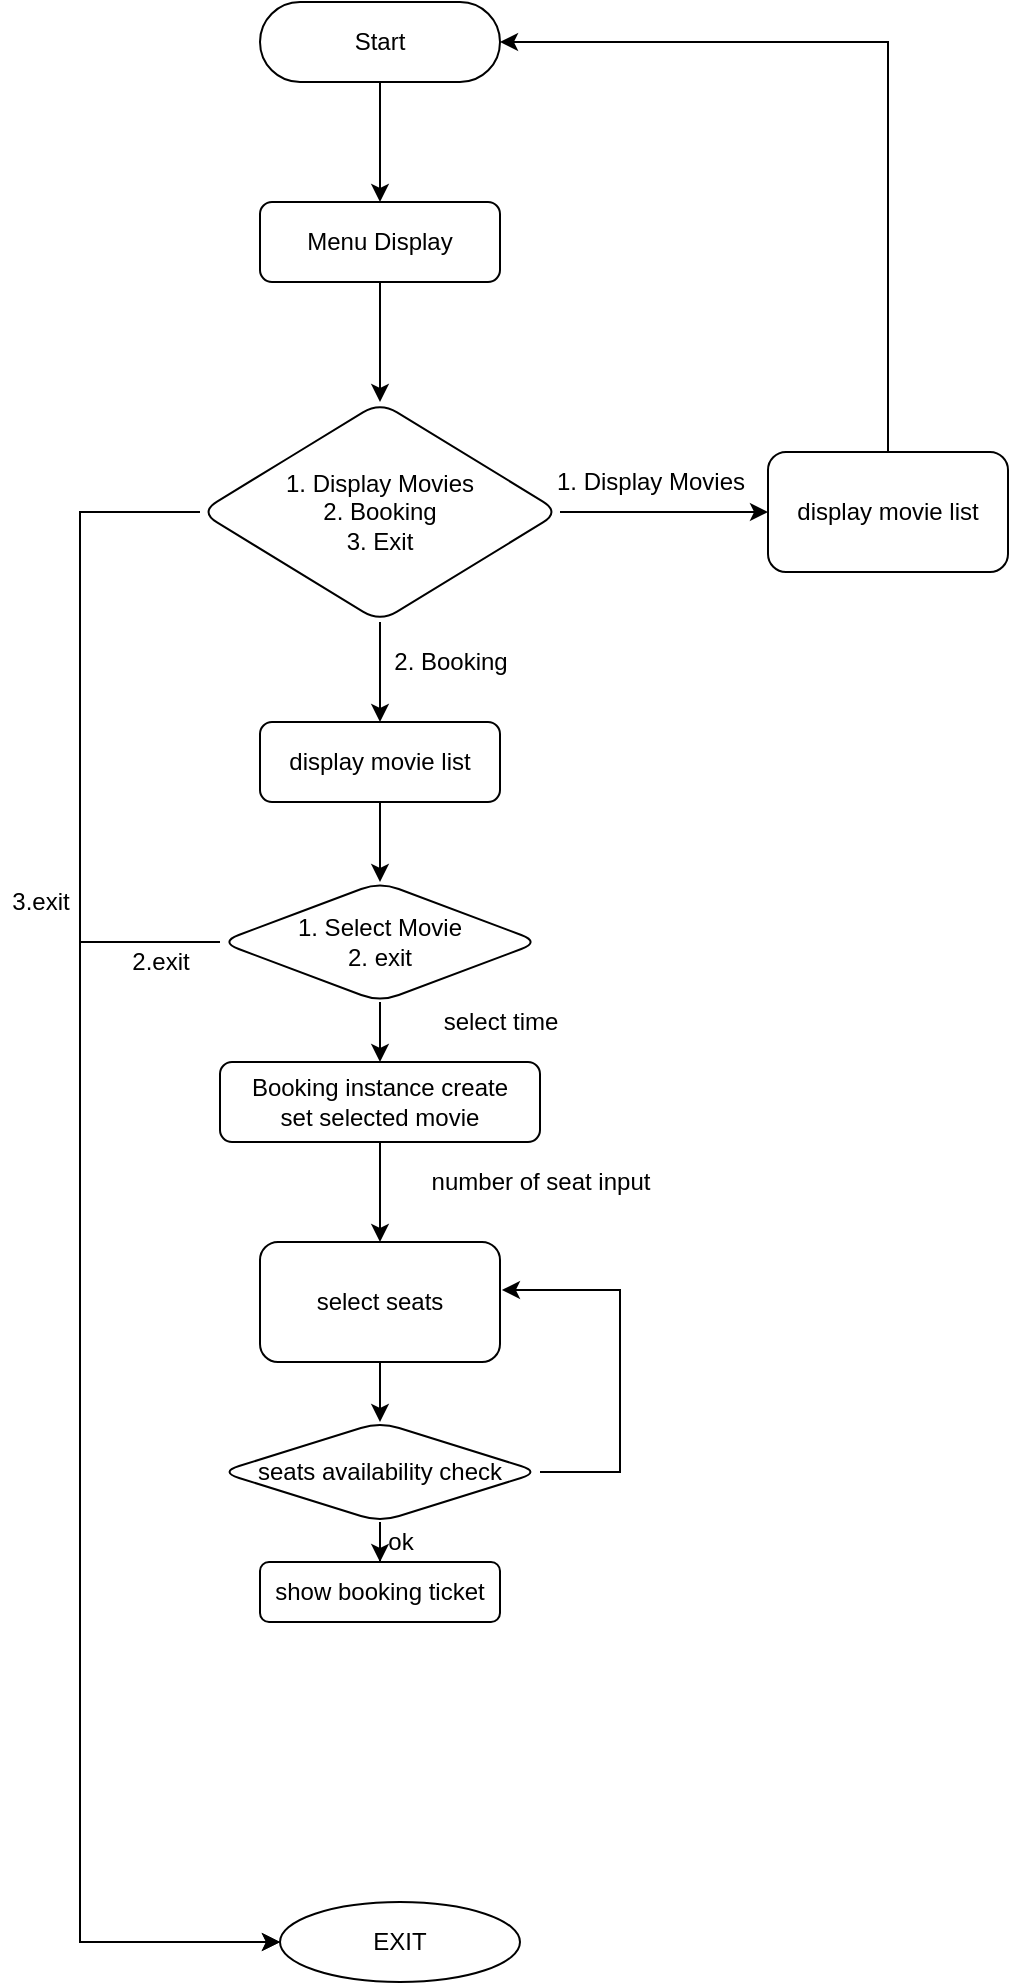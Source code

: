<mxfile version="14.5.3" type="device"><diagram id="C5RBs43oDa-KdzZeNtuy" name="Page-1"><mxGraphModel dx="534" dy="946" grid="1" gridSize="10" guides="1" tooltips="1" connect="1" arrows="1" fold="1" page="1" pageScale="1" pageWidth="827" pageHeight="1169" math="0" shadow="0"><root><mxCell id="WIyWlLk6GJQsqaUBKTNV-0"/><mxCell id="WIyWlLk6GJQsqaUBKTNV-1" parent="WIyWlLk6GJQsqaUBKTNV-0"/><mxCell id="U3DA3G5UchKtkNMIypQE-1" value="" style="edgeStyle=orthogonalEdgeStyle;rounded=0;orthogonalLoop=1;jettySize=auto;html=1;" edge="1" parent="WIyWlLk6GJQsqaUBKTNV-1" source="WIyWlLk6GJQsqaUBKTNV-3" target="U3DA3G5UchKtkNMIypQE-0"><mxGeometry relative="1" as="geometry"/></mxCell><mxCell id="WIyWlLk6GJQsqaUBKTNV-3" value="Start" style="rounded=1;whiteSpace=wrap;html=1;fontSize=12;glass=0;strokeWidth=1;shadow=0;arcSize=50;" parent="WIyWlLk6GJQsqaUBKTNV-1" vertex="1"><mxGeometry x="160" y="80" width="120" height="40" as="geometry"/></mxCell><mxCell id="U3DA3G5UchKtkNMIypQE-3" value="" style="edgeStyle=orthogonalEdgeStyle;rounded=0;orthogonalLoop=1;jettySize=auto;html=1;" edge="1" parent="WIyWlLk6GJQsqaUBKTNV-1" source="U3DA3G5UchKtkNMIypQE-0" target="U3DA3G5UchKtkNMIypQE-2"><mxGeometry relative="1" as="geometry"/></mxCell><mxCell id="U3DA3G5UchKtkNMIypQE-0" value="Menu Display" style="rounded=1;whiteSpace=wrap;html=1;fontSize=12;glass=0;strokeWidth=1;shadow=0;" vertex="1" parent="WIyWlLk6GJQsqaUBKTNV-1"><mxGeometry x="160" y="180" width="120" height="40" as="geometry"/></mxCell><mxCell id="U3DA3G5UchKtkNMIypQE-8" value="" style="edgeStyle=orthogonalEdgeStyle;rounded=0;orthogonalLoop=1;jettySize=auto;html=1;" edge="1" parent="WIyWlLk6GJQsqaUBKTNV-1" source="U3DA3G5UchKtkNMIypQE-2" target="U3DA3G5UchKtkNMIypQE-7"><mxGeometry relative="1" as="geometry"/></mxCell><mxCell id="U3DA3G5UchKtkNMIypQE-12" value="" style="edgeStyle=orthogonalEdgeStyle;rounded=0;orthogonalLoop=1;jettySize=auto;html=1;" edge="1" parent="WIyWlLk6GJQsqaUBKTNV-1" source="U3DA3G5UchKtkNMIypQE-2" target="U3DA3G5UchKtkNMIypQE-11"><mxGeometry relative="1" as="geometry"/></mxCell><mxCell id="U3DA3G5UchKtkNMIypQE-18" value="" style="edgeStyle=orthogonalEdgeStyle;rounded=0;orthogonalLoop=1;jettySize=auto;html=1;" edge="1" parent="WIyWlLk6GJQsqaUBKTNV-1" source="U3DA3G5UchKtkNMIypQE-2" target="U3DA3G5UchKtkNMIypQE-17"><mxGeometry relative="1" as="geometry"><Array as="points"><mxPoint x="70" y="335"/><mxPoint x="70" y="1050"/></Array></mxGeometry></mxCell><mxCell id="U3DA3G5UchKtkNMIypQE-2" value="1. Display Movies&lt;br&gt;2. Booking&lt;br&gt;3. Exit" style="rhombus;whiteSpace=wrap;html=1;rounded=1;shadow=0;strokeWidth=1;glass=0;" vertex="1" parent="WIyWlLk6GJQsqaUBKTNV-1"><mxGeometry x="130" y="280" width="180" height="110" as="geometry"/></mxCell><mxCell id="U3DA3G5UchKtkNMIypQE-6" value="3.exit" style="text;html=1;align=center;verticalAlign=middle;resizable=0;points=[];autosize=1;" vertex="1" parent="WIyWlLk6GJQsqaUBKTNV-1"><mxGeometry x="30" y="520" width="40" height="20" as="geometry"/></mxCell><mxCell id="U3DA3G5UchKtkNMIypQE-10" value="" style="edgeStyle=orthogonalEdgeStyle;rounded=0;orthogonalLoop=1;jettySize=auto;html=1;entryX=1;entryY=0.5;entryDx=0;entryDy=0;" edge="1" parent="WIyWlLk6GJQsqaUBKTNV-1" source="U3DA3G5UchKtkNMIypQE-7" target="WIyWlLk6GJQsqaUBKTNV-3"><mxGeometry relative="1" as="geometry"><mxPoint x="414" y="225" as="targetPoint"/><Array as="points"><mxPoint x="474" y="100"/></Array></mxGeometry></mxCell><mxCell id="U3DA3G5UchKtkNMIypQE-7" value="display movie list" style="whiteSpace=wrap;html=1;rounded=1;shadow=0;strokeWidth=1;glass=0;" vertex="1" parent="WIyWlLk6GJQsqaUBKTNV-1"><mxGeometry x="414" y="305" width="120" height="60" as="geometry"/></mxCell><mxCell id="U3DA3G5UchKtkNMIypQE-20" value="" style="edgeStyle=orthogonalEdgeStyle;rounded=0;orthogonalLoop=1;jettySize=auto;html=1;" edge="1" parent="WIyWlLk6GJQsqaUBKTNV-1" source="U3DA3G5UchKtkNMIypQE-11" target="U3DA3G5UchKtkNMIypQE-19"><mxGeometry relative="1" as="geometry"/></mxCell><mxCell id="U3DA3G5UchKtkNMIypQE-11" value="&lt;span&gt;display movie list&lt;/span&gt;" style="whiteSpace=wrap;html=1;rounded=1;shadow=0;strokeWidth=1;glass=0;" vertex="1" parent="WIyWlLk6GJQsqaUBKTNV-1"><mxGeometry x="160" y="440" width="120" height="40" as="geometry"/></mxCell><mxCell id="U3DA3G5UchKtkNMIypQE-13" value="1. Display Movies" style="text;html=1;align=center;verticalAlign=middle;resizable=0;points=[];autosize=1;" vertex="1" parent="WIyWlLk6GJQsqaUBKTNV-1"><mxGeometry x="300" y="310" width="110" height="20" as="geometry"/></mxCell><mxCell id="U3DA3G5UchKtkNMIypQE-14" value="2. Booking" style="text;html=1;align=center;verticalAlign=middle;resizable=0;points=[];autosize=1;" vertex="1" parent="WIyWlLk6GJQsqaUBKTNV-1"><mxGeometry x="220" y="400" width="70" height="20" as="geometry"/></mxCell><mxCell id="U3DA3G5UchKtkNMIypQE-17" value="EXIT" style="ellipse;whiteSpace=wrap;html=1;rounded=1;shadow=0;strokeWidth=1;glass=0;" vertex="1" parent="WIyWlLk6GJQsqaUBKTNV-1"><mxGeometry x="170" y="1030" width="120" height="40" as="geometry"/></mxCell><mxCell id="U3DA3G5UchKtkNMIypQE-21" value="" style="edgeStyle=orthogonalEdgeStyle;rounded=0;orthogonalLoop=1;jettySize=auto;html=1;entryX=0;entryY=0.5;entryDx=0;entryDy=0;" edge="1" parent="WIyWlLk6GJQsqaUBKTNV-1" source="U3DA3G5UchKtkNMIypQE-19" target="U3DA3G5UchKtkNMIypQE-17"><mxGeometry relative="1" as="geometry"><Array as="points"><mxPoint x="70" y="550"/><mxPoint x="70" y="1050"/></Array></mxGeometry></mxCell><mxCell id="U3DA3G5UchKtkNMIypQE-27" value="" style="edgeStyle=orthogonalEdgeStyle;rounded=0;orthogonalLoop=1;jettySize=auto;html=1;" edge="1" parent="WIyWlLk6GJQsqaUBKTNV-1" source="U3DA3G5UchKtkNMIypQE-19" target="U3DA3G5UchKtkNMIypQE-26"><mxGeometry relative="1" as="geometry"/></mxCell><mxCell id="U3DA3G5UchKtkNMIypQE-19" value="1. Select Movie&lt;br&gt;2. exit" style="rhombus;whiteSpace=wrap;html=1;rounded=1;shadow=0;strokeWidth=1;glass=0;" vertex="1" parent="WIyWlLk6GJQsqaUBKTNV-1"><mxGeometry x="140" y="520" width="160" height="60" as="geometry"/></mxCell><mxCell id="U3DA3G5UchKtkNMIypQE-22" value="2.exit" style="text;html=1;align=center;verticalAlign=middle;resizable=0;points=[];autosize=1;" vertex="1" parent="WIyWlLk6GJQsqaUBKTNV-1"><mxGeometry x="90" y="550" width="40" height="20" as="geometry"/></mxCell><mxCell id="U3DA3G5UchKtkNMIypQE-29" value="" style="edgeStyle=orthogonalEdgeStyle;rounded=0;orthogonalLoop=1;jettySize=auto;html=1;" edge="1" parent="WIyWlLk6GJQsqaUBKTNV-1" source="U3DA3G5UchKtkNMIypQE-26" target="U3DA3G5UchKtkNMIypQE-28"><mxGeometry relative="1" as="geometry"/></mxCell><mxCell id="U3DA3G5UchKtkNMIypQE-26" value="Booking instance create&lt;br&gt;set selected movie" style="whiteSpace=wrap;html=1;rounded=1;shadow=0;strokeWidth=1;glass=0;" vertex="1" parent="WIyWlLk6GJQsqaUBKTNV-1"><mxGeometry x="140" y="610" width="160" height="40" as="geometry"/></mxCell><mxCell id="U3DA3G5UchKtkNMIypQE-33" value="" style="edgeStyle=orthogonalEdgeStyle;rounded=0;orthogonalLoop=1;jettySize=auto;html=1;" edge="1" parent="WIyWlLk6GJQsqaUBKTNV-1" source="U3DA3G5UchKtkNMIypQE-28" target="U3DA3G5UchKtkNMIypQE-32"><mxGeometry relative="1" as="geometry"/></mxCell><mxCell id="U3DA3G5UchKtkNMIypQE-28" value="select seats" style="whiteSpace=wrap;html=1;rounded=1;shadow=0;strokeWidth=1;glass=0;" vertex="1" parent="WIyWlLk6GJQsqaUBKTNV-1"><mxGeometry x="160" y="700" width="120" height="60" as="geometry"/></mxCell><mxCell id="U3DA3G5UchKtkNMIypQE-37" value="" style="edgeStyle=orthogonalEdgeStyle;rounded=0;orthogonalLoop=1;jettySize=auto;html=1;" edge="1" parent="WIyWlLk6GJQsqaUBKTNV-1" source="U3DA3G5UchKtkNMIypQE-32" target="U3DA3G5UchKtkNMIypQE-36"><mxGeometry relative="1" as="geometry"/></mxCell><mxCell id="U3DA3G5UchKtkNMIypQE-39" value="" style="edgeStyle=orthogonalEdgeStyle;rounded=0;orthogonalLoop=1;jettySize=auto;html=1;entryX=1.008;entryY=0.4;entryDx=0;entryDy=0;entryPerimeter=0;" edge="1" parent="WIyWlLk6GJQsqaUBKTNV-1" source="U3DA3G5UchKtkNMIypQE-32" target="U3DA3G5UchKtkNMIypQE-28"><mxGeometry relative="1" as="geometry"><mxPoint x="400" y="815" as="targetPoint"/><Array as="points"><mxPoint x="340" y="815"/><mxPoint x="340" y="724"/></Array></mxGeometry></mxCell><mxCell id="U3DA3G5UchKtkNMIypQE-32" value="seats availability check" style="rhombus;whiteSpace=wrap;html=1;rounded=1;shadow=0;strokeWidth=1;glass=0;" vertex="1" parent="WIyWlLk6GJQsqaUBKTNV-1"><mxGeometry x="140" y="790" width="160" height="50" as="geometry"/></mxCell><mxCell id="U3DA3G5UchKtkNMIypQE-36" value="show booking ticket" style="whiteSpace=wrap;html=1;rounded=1;shadow=0;strokeWidth=1;glass=0;" vertex="1" parent="WIyWlLk6GJQsqaUBKTNV-1"><mxGeometry x="160" y="860" width="120" height="30" as="geometry"/></mxCell><mxCell id="U3DA3G5UchKtkNMIypQE-40" value="number of seat input&lt;br&gt;" style="text;html=1;align=center;verticalAlign=middle;resizable=0;points=[];autosize=1;" vertex="1" parent="WIyWlLk6GJQsqaUBKTNV-1"><mxGeometry x="240" y="660" width="120" height="20" as="geometry"/></mxCell><mxCell id="U3DA3G5UchKtkNMIypQE-41" value="ok" style="text;html=1;align=center;verticalAlign=middle;resizable=0;points=[];autosize=1;" vertex="1" parent="WIyWlLk6GJQsqaUBKTNV-1"><mxGeometry x="215" y="840" width="30" height="20" as="geometry"/></mxCell><mxCell id="U3DA3G5UchKtkNMIypQE-42" value="select time" style="text;html=1;align=center;verticalAlign=middle;resizable=0;points=[];autosize=1;" vertex="1" parent="WIyWlLk6GJQsqaUBKTNV-1"><mxGeometry x="245" y="580" width="70" height="20" as="geometry"/></mxCell></root></mxGraphModel></diagram></mxfile>
